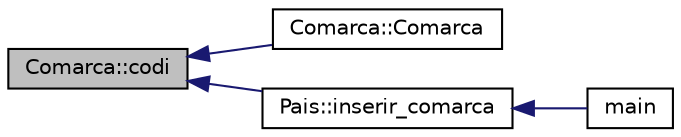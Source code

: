 digraph "Comarca::codi"
{
  edge [fontname="Helvetica",fontsize="10",labelfontname="Helvetica",labelfontsize="10"];
  node [fontname="Helvetica",fontsize="10",shape=record];
  rankdir="LR";
  Node1 [label="Comarca::codi",height=0.2,width=0.4,color="black", fillcolor="grey75", style="filled", fontcolor="black"];
  Node1 -> Node2 [dir="back",color="midnightblue",fontsize="10",style="solid",fontname="Helvetica"];
  Node2 [label="Comarca::Comarca",height=0.2,width=0.4,color="black", fillcolor="white", style="filled",URL="$class_comarca.html#ae73301123c5aa51eeb1b763a7a616e7e"];
  Node1 -> Node3 [dir="back",color="midnightblue",fontsize="10",style="solid",fontname="Helvetica"];
  Node3 [label="Pais::inserir_comarca",height=0.2,width=0.4,color="black", fillcolor="white", style="filled",URL="$class_pais.html#add5cd1faf2844c0985bf940fad91cf3f"];
  Node3 -> Node4 [dir="back",color="midnightblue",fontsize="10",style="solid",fontname="Helvetica"];
  Node4 [label="main",height=0.2,width=0.4,color="black", fillcolor="white", style="filled",URL="$main_8cpp.html#ae66f6b31b5ad750f1fe042a706a4e3d4"];
}
